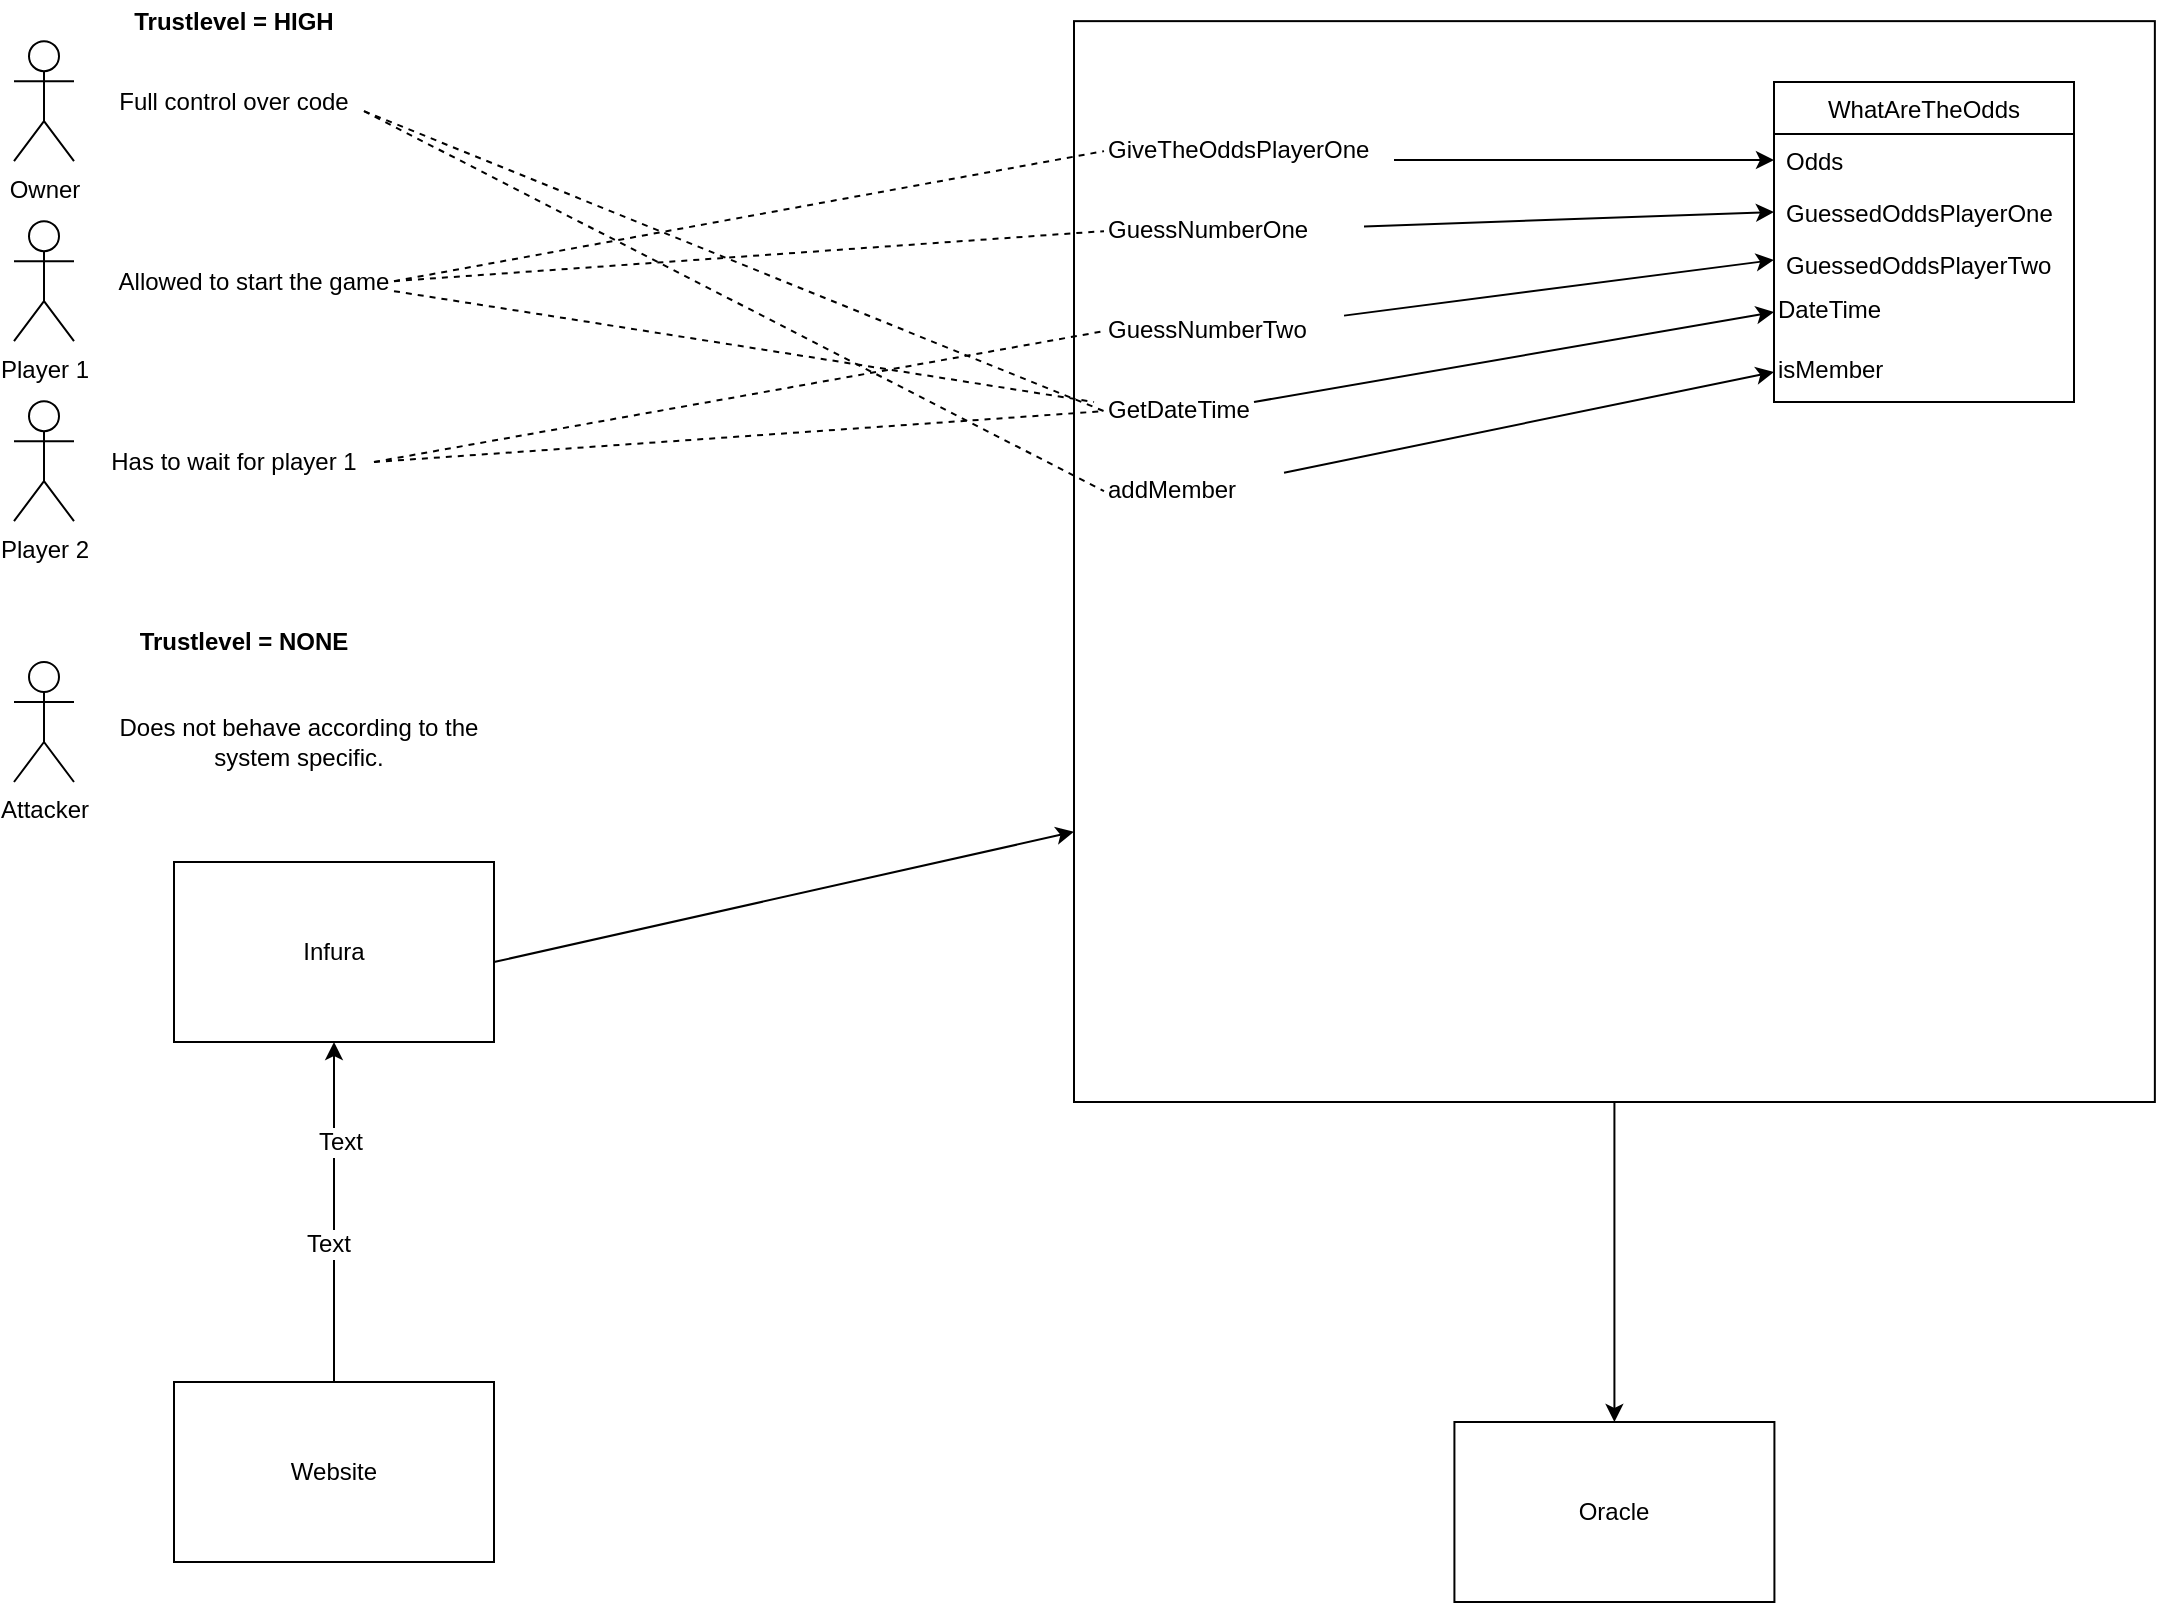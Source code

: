 <mxfile version="12.5.3" type="device"><diagram id="9ojC-nG4N_RLATqSKjDW" name="Page-1"><mxGraphModel dx="1038" dy="580" grid="1" gridSize="10" guides="1" tooltips="1" connect="1" arrows="1" fold="1" page="1" pageScale="1" pageWidth="1169" pageHeight="827" math="0" shadow="0"><root><mxCell id="0"/><mxCell id="1" parent="0"/><mxCell id="9CRsIwmj5_jVtmQYeo0p-43" value="" style="whiteSpace=wrap;html=1;aspect=fixed;" parent="1" vertex="1"><mxGeometry x="550" y="9.57" width="540.43" height="540.43" as="geometry"/></mxCell><mxCell id="9CRsIwmj5_jVtmQYeo0p-4" value="Owner&lt;br&gt;" style="shape=umlActor;verticalLabelPosition=bottom;labelBackgroundColor=#ffffff;verticalAlign=top;html=1;outlineConnect=0;" parent="1" vertex="1"><mxGeometry x="20" y="19.57" width="30" height="60" as="geometry"/></mxCell><mxCell id="9CRsIwmj5_jVtmQYeo0p-5" value="Player 1" style="shape=umlActor;verticalLabelPosition=bottom;labelBackgroundColor=#ffffff;verticalAlign=top;html=1;outlineConnect=0;" parent="1" vertex="1"><mxGeometry x="20" y="109.57" width="30" height="60" as="geometry"/></mxCell><mxCell id="9CRsIwmj5_jVtmQYeo0p-6" value="Player 2&lt;br&gt;" style="shape=umlActor;verticalLabelPosition=bottom;labelBackgroundColor=#ffffff;verticalAlign=top;html=1;outlineConnect=0;" parent="1" vertex="1"><mxGeometry x="20" y="199.57" width="30" height="60" as="geometry"/></mxCell><mxCell id="9CRsIwmj5_jVtmQYeo0p-7" value="Full control over code" style="text;html=1;strokeColor=none;fillColor=none;align=center;verticalAlign=middle;whiteSpace=wrap;rounded=0;" parent="1" vertex="1"><mxGeometry x="65" y="39.57" width="130" height="20" as="geometry"/></mxCell><mxCell id="9CRsIwmj5_jVtmQYeo0p-8" value="Allowed to start the game" style="text;html=1;strokeColor=none;fillColor=none;align=center;verticalAlign=middle;whiteSpace=wrap;rounded=0;" parent="1" vertex="1"><mxGeometry x="70" y="129.57" width="140" height="20" as="geometry"/></mxCell><mxCell id="9CRsIwmj5_jVtmQYeo0p-9" value="Has to wait for player 1" style="text;html=1;strokeColor=none;fillColor=none;align=center;verticalAlign=middle;whiteSpace=wrap;rounded=0;" parent="1" vertex="1"><mxGeometry x="50" y="219.57" width="160" height="20" as="geometry"/></mxCell><mxCell id="9CRsIwmj5_jVtmQYeo0p-14" value="" style="shape=image;html=1;verticalAlign=top;verticalLabelPosition=bottom;labelBackgroundColor=#ffffff;imageAspect=0;aspect=fixed;image=https://cdn2.iconfinder.com/data/icons/party-new-years/128/Party_Newyears_Crown-128.png" parent="1" vertex="1"><mxGeometry x="20" y="-0.43" width="30" height="30" as="geometry"/></mxCell><mxCell id="9CRsIwmj5_jVtmQYeo0p-16" value="WhatAreTheOdds" style="swimlane;fontStyle=0;childLayout=stackLayout;horizontal=1;startSize=26;fillColor=none;horizontalStack=0;resizeParent=1;resizeParentMax=0;resizeLast=0;collapsible=1;marginBottom=0;" parent="1" vertex="1"><mxGeometry x="900" y="40" width="150" height="160" as="geometry"/></mxCell><mxCell id="9CRsIwmj5_jVtmQYeo0p-17" value="Odds" style="text;strokeColor=none;fillColor=none;align=left;verticalAlign=top;spacingLeft=4;spacingRight=4;overflow=hidden;rotatable=0;points=[[0,0.5],[1,0.5]];portConstraint=eastwest;" parent="9CRsIwmj5_jVtmQYeo0p-16" vertex="1"><mxGeometry y="26" width="150" height="26" as="geometry"/></mxCell><mxCell id="9CRsIwmj5_jVtmQYeo0p-18" value="GuessedOddsPlayerOne" style="text;strokeColor=none;fillColor=none;align=left;verticalAlign=top;spacingLeft=4;spacingRight=4;overflow=hidden;rotatable=0;points=[[0,0.5],[1,0.5]];portConstraint=eastwest;" parent="9CRsIwmj5_jVtmQYeo0p-16" vertex="1"><mxGeometry y="52" width="150" height="26" as="geometry"/></mxCell><mxCell id="9CRsIwmj5_jVtmQYeo0p-19" value="GuessedOddsPlayerTwo" style="text;strokeColor=none;fillColor=none;align=left;verticalAlign=top;spacingLeft=4;spacingRight=4;overflow=hidden;rotatable=0;points=[[0,0.5],[1,0.5]];portConstraint=eastwest;" parent="9CRsIwmj5_jVtmQYeo0p-16" vertex="1"><mxGeometry y="78" width="150" height="22" as="geometry"/></mxCell><mxCell id="9CRsIwmj5_jVtmQYeo0p-21" value="DateTime&lt;br&gt;" style="text;html=1;" parent="9CRsIwmj5_jVtmQYeo0p-16" vertex="1"><mxGeometry y="100" width="150" height="30" as="geometry"/></mxCell><mxCell id="9CRsIwmj5_jVtmQYeo0p-22" value="isMember" style="text;html=1;" parent="9CRsIwmj5_jVtmQYeo0p-16" vertex="1"><mxGeometry y="130" width="150" height="30" as="geometry"/></mxCell><mxCell id="9CRsIwmj5_jVtmQYeo0p-23" value="GiveTheOddsPlayerOne" style="text;html=1;" parent="1" vertex="1"><mxGeometry x="565" y="59.57" width="160" height="30" as="geometry"/></mxCell><mxCell id="9CRsIwmj5_jVtmQYeo0p-25" value="GuessNumberOne" style="text;html=1;" parent="1" vertex="1"><mxGeometry x="565" y="99.57" width="130" height="30" as="geometry"/></mxCell><mxCell id="9CRsIwmj5_jVtmQYeo0p-26" value="GuessNumberTwo" style="text;html=1;" parent="1" vertex="1"><mxGeometry x="565" y="149.57" width="120" height="30" as="geometry"/></mxCell><mxCell id="9CRsIwmj5_jVtmQYeo0p-27" value="GetDateTime" style="text;html=1;" parent="1" vertex="1"><mxGeometry x="565" y="189.57" width="100" height="30" as="geometry"/></mxCell><mxCell id="9CRsIwmj5_jVtmQYeo0p-28" value="addMember" style="text;html=1;" parent="1" vertex="1"><mxGeometry x="565" y="229.57" width="90" height="30" as="geometry"/></mxCell><mxCell id="9CRsIwmj5_jVtmQYeo0p-30" value="" style="endArrow=classic;html=1;entryX=0;entryY=0.5;entryDx=0;entryDy=0;" parent="1" target="9CRsIwmj5_jVtmQYeo0p-17" edge="1"><mxGeometry width="50" height="50" relative="1" as="geometry"><mxPoint x="710" y="79" as="sourcePoint"/><mxPoint x="690" y="50" as="targetPoint"/></mxGeometry></mxCell><mxCell id="9CRsIwmj5_jVtmQYeo0p-31" value="" style="endArrow=classic;html=1;entryX=0;entryY=0.5;entryDx=0;entryDy=0;" parent="1" source="9CRsIwmj5_jVtmQYeo0p-25" target="9CRsIwmj5_jVtmQYeo0p-18" edge="1"><mxGeometry width="50" height="50" relative="1" as="geometry"><mxPoint x="680" y="140" as="sourcePoint"/><mxPoint x="730" y="90" as="targetPoint"/></mxGeometry></mxCell><mxCell id="9CRsIwmj5_jVtmQYeo0p-32" value="" style="endArrow=classic;html=1;entryX=0;entryY=0.5;entryDx=0;entryDy=0;" parent="1" source="9CRsIwmj5_jVtmQYeo0p-26" target="9CRsIwmj5_jVtmQYeo0p-19" edge="1"><mxGeometry width="50" height="50" relative="1" as="geometry"><mxPoint x="710" y="200" as="sourcePoint"/><mxPoint x="760" y="150" as="targetPoint"/></mxGeometry></mxCell><mxCell id="9CRsIwmj5_jVtmQYeo0p-33" value="" style="endArrow=classic;html=1;fontFamily=Helvetica;fontSize=11;fontColor=#000000;align=center;strokeColor=#000000;entryX=0;entryY=0.5;entryDx=0;entryDy=0;" parent="1" target="9CRsIwmj5_jVtmQYeo0p-21" edge="1"><mxGeometry width="50" height="50" relative="1" as="geometry"><mxPoint x="640" y="200" as="sourcePoint"/><mxPoint x="690" y="150" as="targetPoint"/></mxGeometry></mxCell><mxCell id="9CRsIwmj5_jVtmQYeo0p-34" value="" style="endArrow=classic;html=1;entryX=0;entryY=0.5;entryDx=0;entryDy=0;" parent="1" source="9CRsIwmj5_jVtmQYeo0p-28" target="9CRsIwmj5_jVtmQYeo0p-22" edge="1"><mxGeometry width="50" height="50" relative="1" as="geometry"><mxPoint x="630" y="270" as="sourcePoint"/><mxPoint x="680" y="220" as="targetPoint"/></mxGeometry></mxCell><mxCell id="9CRsIwmj5_jVtmQYeo0p-36" value="" style="endArrow=none;dashed=1;html=1;entryX=0;entryY=0.5;entryDx=0;entryDy=0;exitX=1;exitY=0.5;exitDx=0;exitDy=0;" parent="1" source="9CRsIwmj5_jVtmQYeo0p-8" target="9CRsIwmj5_jVtmQYeo0p-25" edge="1"><mxGeometry width="50" height="50" relative="1" as="geometry"><mxPoint x="210" y="160" as="sourcePoint"/><mxPoint x="260" y="110" as="targetPoint"/></mxGeometry></mxCell><mxCell id="9CRsIwmj5_jVtmQYeo0p-37" value="" style="endArrow=none;dashed=1;html=1;entryX=0;entryY=0.5;entryDx=0;entryDy=0;exitX=1;exitY=0.5;exitDx=0;exitDy=0;" parent="1" source="9CRsIwmj5_jVtmQYeo0p-8" target="9CRsIwmj5_jVtmQYeo0p-23" edge="1"><mxGeometry width="50" height="50" relative="1" as="geometry"><mxPoint x="220" y="149.57" as="sourcePoint"/><mxPoint x="575" y="124.57" as="targetPoint"/></mxGeometry></mxCell><mxCell id="9CRsIwmj5_jVtmQYeo0p-38" value="" style="endArrow=none;dashed=1;html=1;entryX=0;entryY=0.5;entryDx=0;entryDy=0;" parent="1" target="9CRsIwmj5_jVtmQYeo0p-26" edge="1"><mxGeometry width="50" height="50" relative="1" as="geometry"><mxPoint x="200" y="230" as="sourcePoint"/><mxPoint x="250" y="180" as="targetPoint"/></mxGeometry></mxCell><mxCell id="9CRsIwmj5_jVtmQYeo0p-39" value="" style="endArrow=none;dashed=1;html=1;exitX=1;exitY=0.75;exitDx=0;exitDy=0;entryX=0;entryY=0.5;entryDx=0;entryDy=0;" parent="1" source="9CRsIwmj5_jVtmQYeo0p-7" target="9CRsIwmj5_jVtmQYeo0p-27" edge="1"><mxGeometry width="50" height="50" relative="1" as="geometry"><mxPoint x="200" y="70" as="sourcePoint"/><mxPoint x="550" y="200" as="targetPoint"/></mxGeometry></mxCell><mxCell id="9CRsIwmj5_jVtmQYeo0p-40" value="" style="endArrow=none;dashed=1;html=1;exitX=1;exitY=0.75;exitDx=0;exitDy=0;" parent="1" source="9CRsIwmj5_jVtmQYeo0p-8" edge="1"><mxGeometry width="50" height="50" relative="1" as="geometry"><mxPoint x="205" y="64.57" as="sourcePoint"/><mxPoint x="560" y="200" as="targetPoint"/></mxGeometry></mxCell><mxCell id="9CRsIwmj5_jVtmQYeo0p-41" value="" style="endArrow=none;dashed=1;html=1;entryX=0;entryY=0.5;entryDx=0;entryDy=0;" parent="1" target="9CRsIwmj5_jVtmQYeo0p-27" edge="1"><mxGeometry width="50" height="50" relative="1" as="geometry"><mxPoint x="200" y="230" as="sourcePoint"/><mxPoint x="570" y="220" as="targetPoint"/></mxGeometry></mxCell><mxCell id="9CRsIwmj5_jVtmQYeo0p-42" value="" style="endArrow=none;dashed=1;html=1;exitX=1;exitY=0.75;exitDx=0;exitDy=0;entryX=0;entryY=0.5;entryDx=0;entryDy=0;" parent="1" source="9CRsIwmj5_jVtmQYeo0p-7" target="9CRsIwmj5_jVtmQYeo0p-28" edge="1"><mxGeometry width="50" height="50" relative="1" as="geometry"><mxPoint x="205" y="64.57" as="sourcePoint"/><mxPoint x="575" y="214.57" as="targetPoint"/></mxGeometry></mxCell><mxCell id="9CRsIwmj5_jVtmQYeo0p-45" value="Website" style="rounded=0;whiteSpace=wrap;html=1;" parent="1" vertex="1"><mxGeometry x="100" y="690" width="160" height="90" as="geometry"/></mxCell><mxCell id="9CRsIwmj5_jVtmQYeo0p-46" value="" style="endArrow=classic;html=1;entryX=0.5;entryY=1;entryDx=0;entryDy=0;exitX=0.5;exitY=0;exitDx=0;exitDy=0;" parent="1" target="9CRsIwmj5_jVtmQYeo0p-50" edge="1" source="9CRsIwmj5_jVtmQYeo0p-45"><mxGeometry width="50" height="50" relative="1" as="geometry"><mxPoint x="890" y="700" as="sourcePoint"/><mxPoint x="940" y="650" as="targetPoint"/></mxGeometry></mxCell><mxCell id="Rhl-hOrBD6-1kG2VBknW-1" value="Text" style="text;html=1;align=center;verticalAlign=middle;resizable=0;points=[];labelBackgroundColor=#ffffff;" vertex="1" connectable="0" parent="9CRsIwmj5_jVtmQYeo0p-46"><mxGeometry x="-0.186" y="3" relative="1" as="geometry"><mxPoint as="offset"/></mxGeometry></mxCell><mxCell id="Rhl-hOrBD6-1kG2VBknW-2" value="Text" style="text;html=1;align=center;verticalAlign=middle;resizable=0;points=[];labelBackgroundColor=#ffffff;" vertex="1" connectable="0" parent="9CRsIwmj5_jVtmQYeo0p-46"><mxGeometry x="0.413" y="-3" relative="1" as="geometry"><mxPoint as="offset"/></mxGeometry></mxCell><mxCell id="9CRsIwmj5_jVtmQYeo0p-47" value="Oracle" style="rounded=0;whiteSpace=wrap;html=1;" parent="1" vertex="1"><mxGeometry x="740.21" y="710" width="160" height="90" as="geometry"/></mxCell><mxCell id="9CRsIwmj5_jVtmQYeo0p-48" value="" style="endArrow=classic;html=1;entryX=0.5;entryY=0;entryDx=0;entryDy=0;" parent="1" source="9CRsIwmj5_jVtmQYeo0p-43" target="9CRsIwmj5_jVtmQYeo0p-47" edge="1"><mxGeometry width="50" height="50" relative="1" as="geometry"><mxPoint x="460" y="700" as="sourcePoint"/><mxPoint x="580" y="630" as="targetPoint"/></mxGeometry></mxCell><mxCell id="9CRsIwmj5_jVtmQYeo0p-50" value="Infura" style="rounded=0;whiteSpace=wrap;html=1;" parent="1" vertex="1"><mxGeometry x="100" y="430" width="160" height="90" as="geometry"/></mxCell><mxCell id="9CRsIwmj5_jVtmQYeo0p-51" value="" style="endArrow=classic;html=1;entryX=0;entryY=0.75;entryDx=0;entryDy=0;" parent="1" target="9CRsIwmj5_jVtmQYeo0p-43" edge="1"><mxGeometry width="50" height="50" relative="1" as="geometry"><mxPoint x="260" y="480" as="sourcePoint"/><mxPoint x="310" y="430" as="targetPoint"/></mxGeometry></mxCell><mxCell id="9CRsIwmj5_jVtmQYeo0p-52" value="Attacker" style="shape=umlActor;verticalLabelPosition=bottom;labelBackgroundColor=#ffffff;verticalAlign=top;html=1;outlineConnect=0;" parent="1" vertex="1"><mxGeometry x="20" y="330" width="30" height="60" as="geometry"/></mxCell><mxCell id="9CRsIwmj5_jVtmQYeo0p-53" value="Does not behave according to the system specific." style="text;html=1;strokeColor=none;fillColor=none;align=center;verticalAlign=middle;whiteSpace=wrap;rounded=0;" parent="1" vertex="1"><mxGeometry x="65" y="360" width="195" height="20" as="geometry"/></mxCell><mxCell id="9CRsIwmj5_jVtmQYeo0p-56" value="&lt;b&gt;Trustlevel = HIGH&lt;/b&gt;" style="text;html=1;strokeColor=none;fillColor=none;align=center;verticalAlign=middle;whiteSpace=wrap;rounded=0;" parent="1" vertex="1"><mxGeometry x="65" y="-0.43" width="130" height="20" as="geometry"/></mxCell><mxCell id="9CRsIwmj5_jVtmQYeo0p-57" value="&lt;b&gt;Trustlevel = NONE&lt;/b&gt;" style="text;html=1;strokeColor=none;fillColor=none;align=center;verticalAlign=middle;whiteSpace=wrap;rounded=0;" parent="1" vertex="1"><mxGeometry x="70" y="310" width="130" height="20" as="geometry"/></mxCell></root></mxGraphModel></diagram></mxfile>